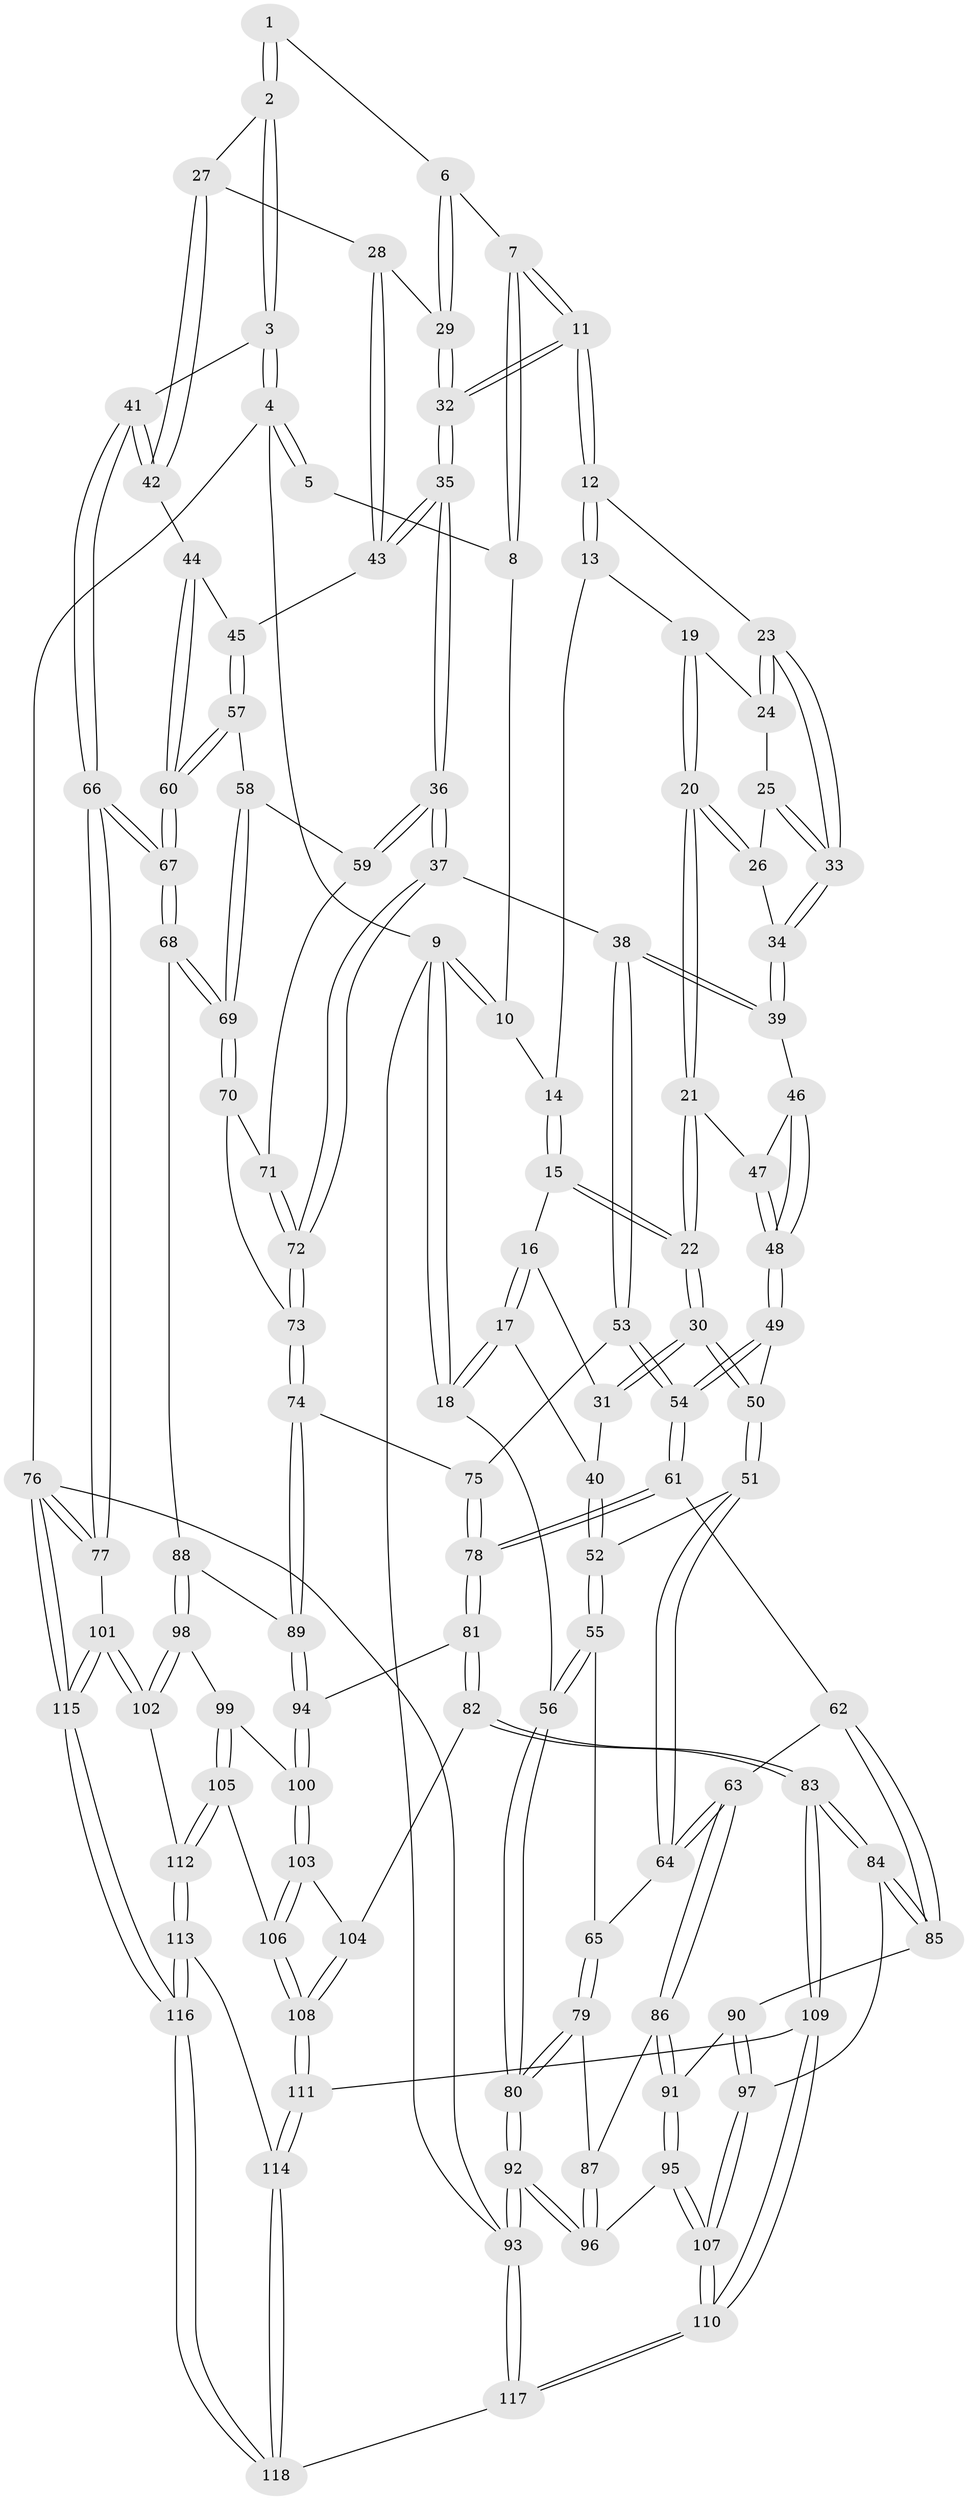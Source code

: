 // coarse degree distribution, {4: 0.2857142857142857, 6: 0.2, 8: 0.014285714285714285, 5: 0.34285714285714286, 3: 0.12857142857142856, 2: 0.014285714285714285, 7: 0.014285714285714285}
// Generated by graph-tools (version 1.1) at 2025/21/03/04/25 18:21:08]
// undirected, 118 vertices, 292 edges
graph export_dot {
graph [start="1"]
  node [color=gray90,style=filled];
  1 [pos="+0.8111510251211325+0"];
  2 [pos="+0.8501849056212609+0.14264691558999434"];
  3 [pos="+1+0"];
  4 [pos="+1+0"];
  5 [pos="+0.8082724037907021+0"];
  6 [pos="+0.6930867433406969+0.08582499645874823"];
  7 [pos="+0.5344760025129891+0.02564653635957554"];
  8 [pos="+0.5312923200607665+0"];
  9 [pos="+0+0"];
  10 [pos="+0.05635880962141228+0"];
  11 [pos="+0.5145990676356346+0.0701640309839455"];
  12 [pos="+0.49992224112972816+0.07854208015611246"];
  13 [pos="+0.27180302860808364+0.06089585032802284"];
  14 [pos="+0.1128852442603238+0"];
  15 [pos="+0.11399846890813145+0.022617959659092187"];
  16 [pos="+0.07958911433396273+0.11213486412029933"];
  17 [pos="+0+0.2452802204884689"];
  18 [pos="+0+0.2861959605243699"];
  19 [pos="+0.2717889823906598+0.06267489476129685"];
  20 [pos="+0.22479116375207464+0.21570980520114028"];
  21 [pos="+0.21916210124207589+0.2210687037806128"];
  22 [pos="+0.2112900145744257+0.22382576561897558"];
  23 [pos="+0.4597704501623656+0.12023514412167015"];
  24 [pos="+0.31999023469543125+0.13929511681203616"];
  25 [pos="+0.299036048934271+0.1808380749201376"];
  26 [pos="+0.2883971113127231+0.1933028573971775"];
  27 [pos="+0.8453610090073348+0.15178334779148178"];
  28 [pos="+0.8425210971749233+0.15381865736782904"];
  29 [pos="+0.7671036899142724+0.1360643551993791"];
  30 [pos="+0.20866750876421455+0.2264931244838459"];
  31 [pos="+0.11465182270365758+0.21649599323127322"];
  32 [pos="+0.5971895530028104+0.2707413187993162"];
  33 [pos="+0.44442640879746925+0.14339611120950027"];
  34 [pos="+0.40005767604617054+0.2263879686116466"];
  35 [pos="+0.6031964038117442+0.32556554691274814"];
  36 [pos="+0.5972667623442536+0.3602927629771565"];
  37 [pos="+0.5721586413178166+0.387846941873373"];
  38 [pos="+0.510630362974697+0.4010959936697362"];
  39 [pos="+0.39380729427252753+0.284734378066834"];
  40 [pos="+0.03431146138192529+0.24813459718996478"];
  41 [pos="+1+0.3160734085685338"];
  42 [pos="+1+0.29195603925324703"];
  43 [pos="+0.8292199073714528+0.2124925879687712"];
  44 [pos="+0.8910152451992968+0.3299036742953648"];
  45 [pos="+0.8471777824213667+0.32610821718084043"];
  46 [pos="+0.3712241483156309+0.29036293034687377"];
  47 [pos="+0.2822891318961494+0.2588505742923702"];
  48 [pos="+0.30030728662235723+0.3643860428881511"];
  49 [pos="+0.2889352148023553+0.381365657532358"];
  50 [pos="+0.1872134299820615+0.3407034130460775"];
  51 [pos="+0.15931630825715234+0.36348444576406225"];
  52 [pos="+0.1537931067288003+0.36429222299872105"];
  53 [pos="+0.4468755443187246+0.45953660346334896"];
  54 [pos="+0.35287896427534743+0.5020975597692822"];
  55 [pos="+0+0.4492176908193662"];
  56 [pos="+0+0.4310650773653361"];
  57 [pos="+0.8321649611131+0.35102519114876474"];
  58 [pos="+0.8039605278945586+0.3806972898245799"];
  59 [pos="+0.7616848498032002+0.3914247754893314"];
  60 [pos="+1+0.5174444459777208"];
  61 [pos="+0.34372475424790694+0.5149241216848963"];
  62 [pos="+0.2674471887615138+0.5653159732187593"];
  63 [pos="+0.23085386752884635+0.5708084118744988"];
  64 [pos="+0.22690801559552898+0.568281295754563"];
  65 [pos="+0.12215992888099382+0.5467041001539433"];
  66 [pos="+1+0.5999066403747998"];
  67 [pos="+1+0.5892868647924325"];
  68 [pos="+0.9349069863444384+0.5874464676613954"];
  69 [pos="+0.9119942921003891+0.570553970879205"];
  70 [pos="+0.8018476666927573+0.5399576120346747"];
  71 [pos="+0.7595918498872165+0.4834582908140012"];
  72 [pos="+0.6411330058908604+0.5455146693363876"];
  73 [pos="+0.6494167099070305+0.5929900639498789"];
  74 [pos="+0.6432991560449143+0.6326571273063863"];
  75 [pos="+0.49605670423678433+0.5662553907517095"];
  76 [pos="+1+1"];
  77 [pos="+1+0.6649959273411172"];
  78 [pos="+0.468125277665039+0.6840793674596912"];
  79 [pos="+0.015320664331124346+0.6801882359221635"];
  80 [pos="+0+0.6573550679014748"];
  81 [pos="+0.47211569031083067+0.6954972221898954"];
  82 [pos="+0.4282333774525143+0.7503988786636492"];
  83 [pos="+0.42760546340222433+0.7508302653877157"];
  84 [pos="+0.4106971299716405+0.7474605788283448"];
  85 [pos="+0.33010015185521857+0.6822642223579962"];
  86 [pos="+0.18585691469794888+0.676843121568575"];
  87 [pos="+0.020904759387961037+0.6831305590596307"];
  88 [pos="+0.8089150825773495+0.6833699455970306"];
  89 [pos="+0.6435287182977534+0.6377226982309523"];
  90 [pos="+0.27183026965385626+0.7449327537130617"];
  91 [pos="+0.1930193197871106+0.7379496459932331"];
  92 [pos="+0+0.9977016947536238"];
  93 [pos="+0+1"];
  94 [pos="+0.6173611497522203+0.6779424249001935"];
  95 [pos="+0.16089502151452229+0.8310098248380245"];
  96 [pos="+0.10801096550236561+0.8184482633652095"];
  97 [pos="+0.31719980081690813+0.7864314604736666"];
  98 [pos="+0.8036211869696617+0.8160566727095736"];
  99 [pos="+0.7012276779162973+0.7685370850905696"];
  100 [pos="+0.6208392126469213+0.6975610445827132"];
  101 [pos="+0.8332220303680059+0.8563423524679478"];
  102 [pos="+0.8081772780113887+0.8307575778454861"];
  103 [pos="+0.6089003142036592+0.7715224321679647"];
  104 [pos="+0.5225904388587328+0.8038600237466665"];
  105 [pos="+0.65945300102209+0.8642513142157212"];
  106 [pos="+0.6188941253737459+0.8352909368229314"];
  107 [pos="+0.22778959314230188+0.9485959920320964"];
  108 [pos="+0.5440670487002397+0.8788683881735239"];
  109 [pos="+0.42472353505908056+0.8434610603185225"];
  110 [pos="+0.2590652700152133+1"];
  111 [pos="+0.5323909209778538+0.8946644851662584"];
  112 [pos="+0.6637573911809266+0.8684758853095852"];
  113 [pos="+0.6606119903507334+0.9540725336263893"];
  114 [pos="+0.5345435945905129+0.9213817154203262"];
  115 [pos="+0.897953978162299+1"];
  116 [pos="+0.8027175520378483+1"];
  117 [pos="+0.254981082991123+1"];
  118 [pos="+0.4116513801714016+1"];
  1 -- 2;
  1 -- 2;
  1 -- 6;
  2 -- 3;
  2 -- 3;
  2 -- 27;
  3 -- 4;
  3 -- 4;
  3 -- 41;
  4 -- 5;
  4 -- 5;
  4 -- 9;
  4 -- 76;
  5 -- 8;
  6 -- 7;
  6 -- 29;
  6 -- 29;
  7 -- 8;
  7 -- 8;
  7 -- 11;
  7 -- 11;
  8 -- 10;
  9 -- 10;
  9 -- 10;
  9 -- 18;
  9 -- 18;
  9 -- 93;
  10 -- 14;
  11 -- 12;
  11 -- 12;
  11 -- 32;
  11 -- 32;
  12 -- 13;
  12 -- 13;
  12 -- 23;
  13 -- 14;
  13 -- 19;
  14 -- 15;
  14 -- 15;
  15 -- 16;
  15 -- 22;
  15 -- 22;
  16 -- 17;
  16 -- 17;
  16 -- 31;
  17 -- 18;
  17 -- 18;
  17 -- 40;
  18 -- 56;
  19 -- 20;
  19 -- 20;
  19 -- 24;
  20 -- 21;
  20 -- 21;
  20 -- 26;
  20 -- 26;
  21 -- 22;
  21 -- 22;
  21 -- 47;
  22 -- 30;
  22 -- 30;
  23 -- 24;
  23 -- 24;
  23 -- 33;
  23 -- 33;
  24 -- 25;
  25 -- 26;
  25 -- 33;
  25 -- 33;
  26 -- 34;
  27 -- 28;
  27 -- 42;
  27 -- 42;
  28 -- 29;
  28 -- 43;
  28 -- 43;
  29 -- 32;
  29 -- 32;
  30 -- 31;
  30 -- 31;
  30 -- 50;
  30 -- 50;
  31 -- 40;
  32 -- 35;
  32 -- 35;
  33 -- 34;
  33 -- 34;
  34 -- 39;
  34 -- 39;
  35 -- 36;
  35 -- 36;
  35 -- 43;
  35 -- 43;
  36 -- 37;
  36 -- 37;
  36 -- 59;
  36 -- 59;
  37 -- 38;
  37 -- 72;
  37 -- 72;
  38 -- 39;
  38 -- 39;
  38 -- 53;
  38 -- 53;
  39 -- 46;
  40 -- 52;
  40 -- 52;
  41 -- 42;
  41 -- 42;
  41 -- 66;
  41 -- 66;
  42 -- 44;
  43 -- 45;
  44 -- 45;
  44 -- 60;
  44 -- 60;
  45 -- 57;
  45 -- 57;
  46 -- 47;
  46 -- 48;
  46 -- 48;
  47 -- 48;
  47 -- 48;
  48 -- 49;
  48 -- 49;
  49 -- 50;
  49 -- 54;
  49 -- 54;
  50 -- 51;
  50 -- 51;
  51 -- 52;
  51 -- 64;
  51 -- 64;
  52 -- 55;
  52 -- 55;
  53 -- 54;
  53 -- 54;
  53 -- 75;
  54 -- 61;
  54 -- 61;
  55 -- 56;
  55 -- 56;
  55 -- 65;
  56 -- 80;
  56 -- 80;
  57 -- 58;
  57 -- 60;
  57 -- 60;
  58 -- 59;
  58 -- 69;
  58 -- 69;
  59 -- 71;
  60 -- 67;
  60 -- 67;
  61 -- 62;
  61 -- 78;
  61 -- 78;
  62 -- 63;
  62 -- 85;
  62 -- 85;
  63 -- 64;
  63 -- 64;
  63 -- 86;
  63 -- 86;
  64 -- 65;
  65 -- 79;
  65 -- 79;
  66 -- 67;
  66 -- 67;
  66 -- 77;
  66 -- 77;
  67 -- 68;
  67 -- 68;
  68 -- 69;
  68 -- 69;
  68 -- 88;
  69 -- 70;
  69 -- 70;
  70 -- 71;
  70 -- 73;
  71 -- 72;
  71 -- 72;
  72 -- 73;
  72 -- 73;
  73 -- 74;
  73 -- 74;
  74 -- 75;
  74 -- 89;
  74 -- 89;
  75 -- 78;
  75 -- 78;
  76 -- 77;
  76 -- 77;
  76 -- 115;
  76 -- 115;
  76 -- 93;
  77 -- 101;
  78 -- 81;
  78 -- 81;
  79 -- 80;
  79 -- 80;
  79 -- 87;
  80 -- 92;
  80 -- 92;
  81 -- 82;
  81 -- 82;
  81 -- 94;
  82 -- 83;
  82 -- 83;
  82 -- 104;
  83 -- 84;
  83 -- 84;
  83 -- 109;
  83 -- 109;
  84 -- 85;
  84 -- 85;
  84 -- 97;
  85 -- 90;
  86 -- 87;
  86 -- 91;
  86 -- 91;
  87 -- 96;
  87 -- 96;
  88 -- 89;
  88 -- 98;
  88 -- 98;
  89 -- 94;
  89 -- 94;
  90 -- 91;
  90 -- 97;
  90 -- 97;
  91 -- 95;
  91 -- 95;
  92 -- 93;
  92 -- 93;
  92 -- 96;
  92 -- 96;
  93 -- 117;
  93 -- 117;
  94 -- 100;
  94 -- 100;
  95 -- 96;
  95 -- 107;
  95 -- 107;
  97 -- 107;
  97 -- 107;
  98 -- 99;
  98 -- 102;
  98 -- 102;
  99 -- 100;
  99 -- 105;
  99 -- 105;
  100 -- 103;
  100 -- 103;
  101 -- 102;
  101 -- 102;
  101 -- 115;
  101 -- 115;
  102 -- 112;
  103 -- 104;
  103 -- 106;
  103 -- 106;
  104 -- 108;
  104 -- 108;
  105 -- 106;
  105 -- 112;
  105 -- 112;
  106 -- 108;
  106 -- 108;
  107 -- 110;
  107 -- 110;
  108 -- 111;
  108 -- 111;
  109 -- 110;
  109 -- 110;
  109 -- 111;
  110 -- 117;
  110 -- 117;
  111 -- 114;
  111 -- 114;
  112 -- 113;
  112 -- 113;
  113 -- 114;
  113 -- 116;
  113 -- 116;
  114 -- 118;
  114 -- 118;
  115 -- 116;
  115 -- 116;
  116 -- 118;
  116 -- 118;
  117 -- 118;
}
